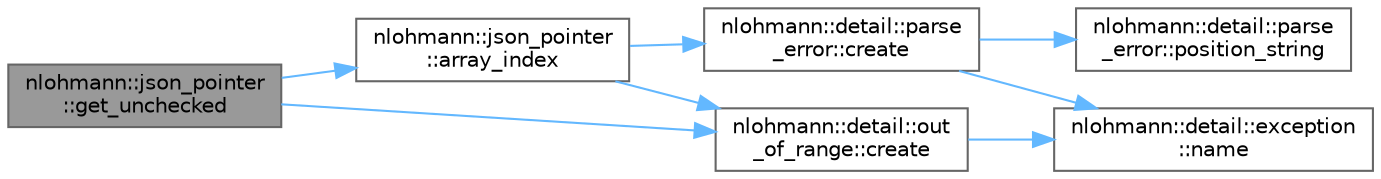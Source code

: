 digraph "nlohmann::json_pointer::get_unchecked"
{
 // LATEX_PDF_SIZE
  bgcolor="transparent";
  edge [fontname=Helvetica,fontsize=10,labelfontname=Helvetica,labelfontsize=10];
  node [fontname=Helvetica,fontsize=10,shape=box,height=0.2,width=0.4];
  rankdir="LR";
  Node1 [label="nlohmann::json_pointer\l::get_unchecked",height=0.2,width=0.4,color="gray40", fillcolor="grey60", style="filled", fontcolor="black",tooltip="return a const reference to the pointed to value"];
  Node1 -> Node2 [color="steelblue1",style="solid"];
  Node2 [label="nlohmann::json_pointer\l::array_index",height=0.2,width=0.4,color="grey40", fillcolor="white", style="filled",URL="$a01663.html#ae28e4b79b9d4fac9e6dca29f47f946fa",tooltip=" "];
  Node2 -> Node3 [color="steelblue1",style="solid"];
  Node3 [label="nlohmann::detail::parse\l_error::create",height=0.2,width=0.4,color="grey40", fillcolor="white", style="filled",URL="$a01563.html#a137ea4d27de45d8a844fd13451d40f3d",tooltip="create a parse error exception"];
  Node3 -> Node4 [color="steelblue1",style="solid"];
  Node4 [label="nlohmann::detail::exception\l::name",height=0.2,width=0.4,color="grey40", fillcolor="white", style="filled",URL="$a01559.html#abf41a7e9178356314082284e6cfea278",tooltip=" "];
  Node3 -> Node5 [color="steelblue1",style="solid"];
  Node5 [label="nlohmann::detail::parse\l_error::position_string",height=0.2,width=0.4,color="grey40", fillcolor="white", style="filled",URL="$a01563.html#aefe74adeaa48781464ba2fd2ec63d221",tooltip=" "];
  Node2 -> Node6 [color="steelblue1",style="solid"];
  Node6 [label="nlohmann::detail::out\l_of_range::create",height=0.2,width=0.4,color="grey40", fillcolor="white", style="filled",URL="$a01575.html#a3f6d82a6f967c4728a1ec735a7867073",tooltip=" "];
  Node6 -> Node4 [color="steelblue1",style="solid"];
  Node1 -> Node6 [color="steelblue1",style="solid"];
}
